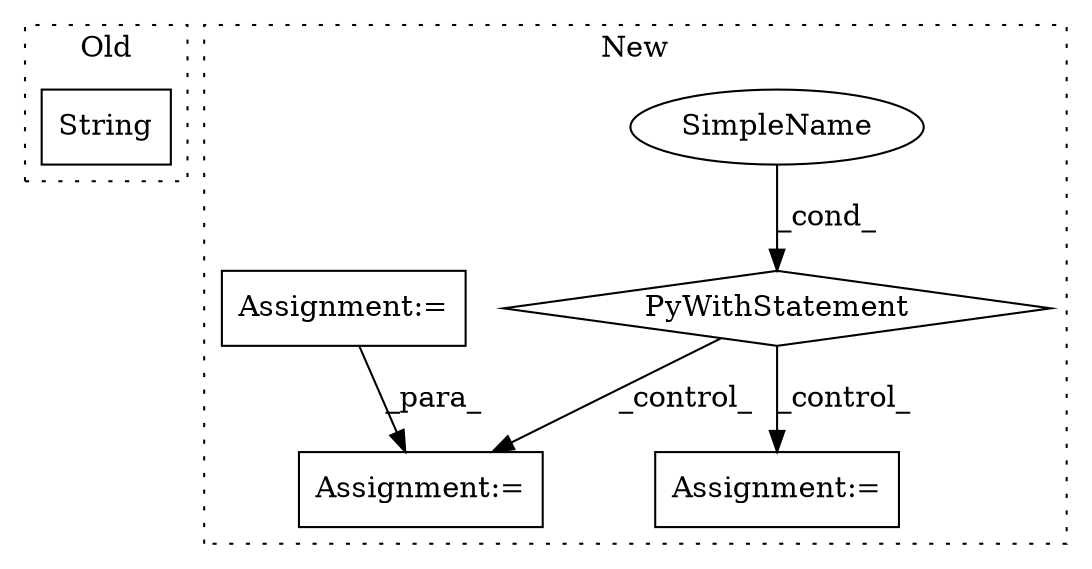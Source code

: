 digraph G {
subgraph cluster0 {
1 [label="String" a="32" s="1756,1764" l="7,1" shape="box"];
label = "Old";
style="dotted";
}
subgraph cluster1 {
2 [label="PyWithStatement" a="104" s="631,692" l="10,2" shape="diamond"];
3 [label="Assignment:=" a="7" s="706" l="6" shape="box"];
4 [label="SimpleName" a="42" s="" l="" shape="ellipse"];
5 [label="Assignment:=" a="7" s="1084,1191" l="71,2" shape="box"];
6 [label="Assignment:=" a="7" s="336" l="14" shape="box"];
label = "New";
style="dotted";
}
2 -> 5 [label="_control_"];
2 -> 3 [label="_control_"];
4 -> 2 [label="_cond_"];
6 -> 5 [label="_para_"];
}
